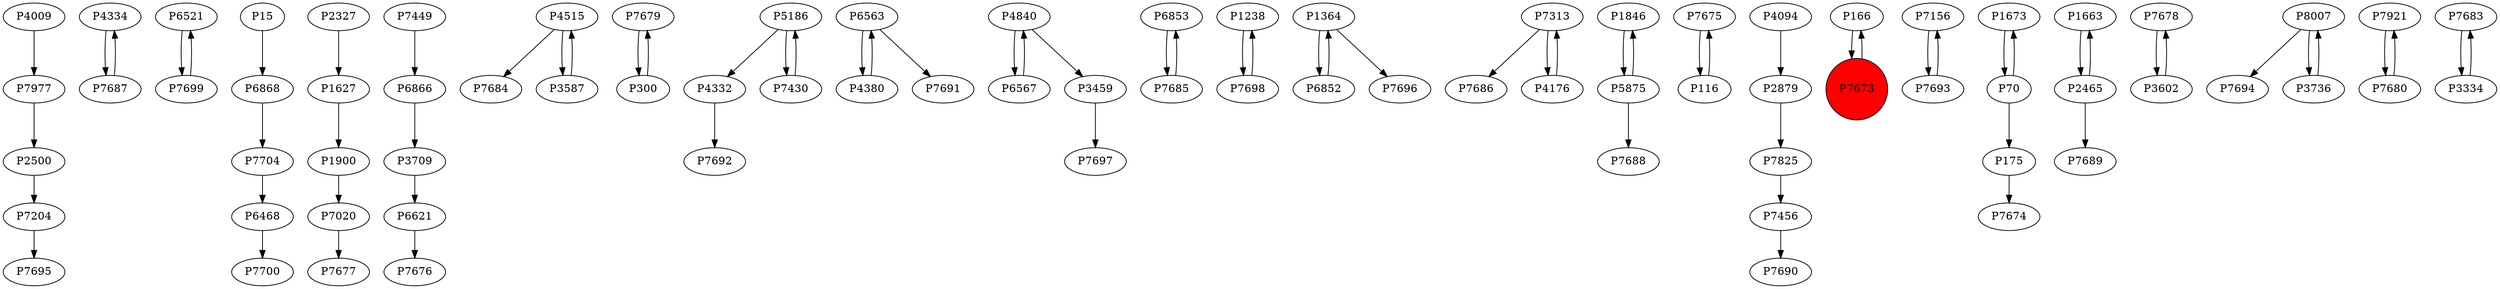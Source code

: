 digraph {
	P4009 -> P7977
	P4334 -> P7687
	P7204 -> P7695
	P6521 -> P7699
	P15 -> P6868
	P7020 -> P7677
	P6866 -> P3709
	P4515 -> P7684
	P7679 -> P300
	P5186 -> P4332
	P6563 -> P4380
	P4840 -> P6567
	P6853 -> P7685
	P7449 -> P6866
	P1238 -> P7698
	P1364 -> P6852
	P4515 -> P3587
	P7313 -> P7686
	P1846 -> P5875
	P7675 -> P116
	P7456 -> P7690
	P166 -> P7673
	P1627 -> P1900
	P7699 -> P6521
	P7977 -> P2500
	P2500 -> P7204
	P4094 -> P2879
	P7156 -> P7693
	P7687 -> P4334
	P1673 -> P70
	P1663 -> P2465
	P7430 -> P5186
	P70 -> P175
	P7313 -> P4176
	P7678 -> P3602
	P5875 -> P7688
	P2465 -> P1663
	P3602 -> P7678
	P7693 -> P7156
	P6852 -> P1364
	P116 -> P7675
	P7704 -> P6468
	P4332 -> P7692
	P8007 -> P7694
	P2327 -> P1627
	P8007 -> P3736
	P7685 -> P6853
	P6468 -> P7700
	P6868 -> P7704
	P5186 -> P7430
	P7921 -> P7680
	P6621 -> P7676
	P3709 -> P6621
	P175 -> P7674
	P7825 -> P7456
	P4176 -> P7313
	P300 -> P7679
	P7680 -> P7921
	P1364 -> P7696
	P1900 -> P7020
	P6563 -> P7691
	P2879 -> P7825
	P3459 -> P7697
	P4840 -> P3459
	P3736 -> P8007
	P3587 -> P4515
	P6567 -> P4840
	P4380 -> P6563
	P7673 -> P166
	P7683 -> P3334
	P5875 -> P1846
	P3334 -> P7683
	P2465 -> P7689
	P70 -> P1673
	P7698 -> P1238
	P7673 [shape=circle]
	P7673 [style=filled]
	P7673 [fillcolor=red]
}